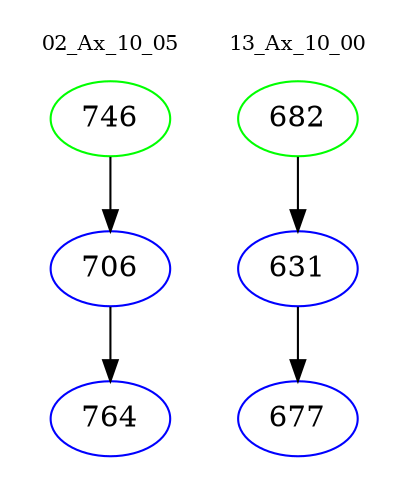 digraph{
subgraph cluster_0 {
color = white
label = "02_Ax_10_05";
fontsize=10;
T0_746 [label="746", color="green"]
T0_746 -> T0_706 [color="black"]
T0_706 [label="706", color="blue"]
T0_706 -> T0_764 [color="black"]
T0_764 [label="764", color="blue"]
}
subgraph cluster_1 {
color = white
label = "13_Ax_10_00";
fontsize=10;
T1_682 [label="682", color="green"]
T1_682 -> T1_631 [color="black"]
T1_631 [label="631", color="blue"]
T1_631 -> T1_677 [color="black"]
T1_677 [label="677", color="blue"]
}
}
